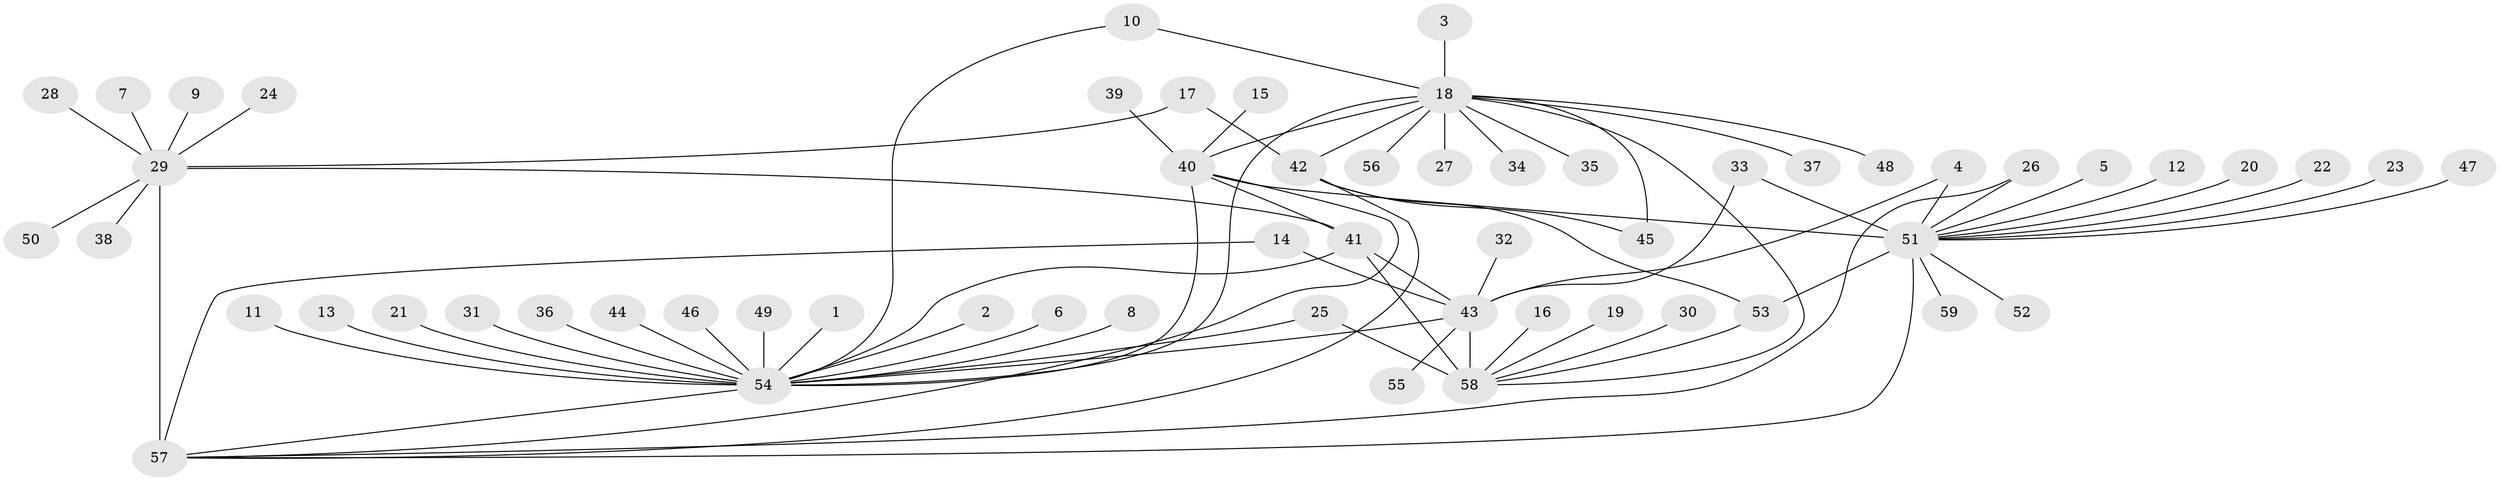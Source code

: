 // original degree distribution, {10: 0.0410958904109589, 14: 0.02054794520547945, 6: 0.0273972602739726, 9: 0.0410958904109589, 17: 0.00684931506849315, 13: 0.0136986301369863, 11: 0.0273972602739726, 8: 0.0273972602739726, 7: 0.0273972602739726, 12: 0.00684931506849315, 1: 0.6164383561643836, 2: 0.1095890410958904, 3: 0.02054794520547945, 4: 0.0136986301369863}
// Generated by graph-tools (version 1.1) at 2025/37/03/04/25 23:37:43]
// undirected, 59 vertices, 77 edges
graph export_dot {
  node [color=gray90,style=filled];
  1;
  2;
  3;
  4;
  5;
  6;
  7;
  8;
  9;
  10;
  11;
  12;
  13;
  14;
  15;
  16;
  17;
  18;
  19;
  20;
  21;
  22;
  23;
  24;
  25;
  26;
  27;
  28;
  29;
  30;
  31;
  32;
  33;
  34;
  35;
  36;
  37;
  38;
  39;
  40;
  41;
  42;
  43;
  44;
  45;
  46;
  47;
  48;
  49;
  50;
  51;
  52;
  53;
  54;
  55;
  56;
  57;
  58;
  59;
  1 -- 54 [weight=1.0];
  2 -- 54 [weight=1.0];
  3 -- 18 [weight=1.0];
  4 -- 43 [weight=1.0];
  4 -- 51 [weight=1.0];
  5 -- 51 [weight=1.0];
  6 -- 54 [weight=1.0];
  7 -- 29 [weight=1.0];
  8 -- 54 [weight=1.0];
  9 -- 29 [weight=1.0];
  10 -- 18 [weight=1.0];
  10 -- 54 [weight=1.0];
  11 -- 54 [weight=1.0];
  12 -- 51 [weight=1.0];
  13 -- 54 [weight=1.0];
  14 -- 43 [weight=1.0];
  14 -- 57 [weight=1.0];
  15 -- 40 [weight=1.0];
  16 -- 58 [weight=1.0];
  17 -- 29 [weight=1.0];
  17 -- 42 [weight=1.0];
  18 -- 27 [weight=1.0];
  18 -- 34 [weight=1.0];
  18 -- 35 [weight=1.0];
  18 -- 37 [weight=1.0];
  18 -- 40 [weight=2.0];
  18 -- 42 [weight=5.0];
  18 -- 45 [weight=5.0];
  18 -- 48 [weight=1.0];
  18 -- 54 [weight=1.0];
  18 -- 56 [weight=1.0];
  18 -- 58 [weight=1.0];
  19 -- 58 [weight=1.0];
  20 -- 51 [weight=1.0];
  21 -- 54 [weight=1.0];
  22 -- 51 [weight=1.0];
  23 -- 51 [weight=1.0];
  24 -- 29 [weight=1.0];
  25 -- 54 [weight=1.0];
  25 -- 58 [weight=1.0];
  26 -- 51 [weight=1.0];
  26 -- 57 [weight=1.0];
  28 -- 29 [weight=1.0];
  29 -- 38 [weight=1.0];
  29 -- 41 [weight=1.0];
  29 -- 50 [weight=1.0];
  29 -- 57 [weight=12.0];
  30 -- 58 [weight=1.0];
  31 -- 54 [weight=1.0];
  32 -- 43 [weight=1.0];
  33 -- 43 [weight=1.0];
  33 -- 51 [weight=1.0];
  36 -- 54 [weight=1.0];
  39 -- 40 [weight=1.0];
  40 -- 41 [weight=1.0];
  40 -- 51 [weight=10.0];
  40 -- 54 [weight=2.0];
  40 -- 57 [weight=1.0];
  41 -- 43 [weight=1.0];
  41 -- 54 [weight=1.0];
  41 -- 58 [weight=5.0];
  42 -- 45 [weight=1.0];
  42 -- 53 [weight=1.0];
  42 -- 57 [weight=1.0];
  43 -- 54 [weight=1.0];
  43 -- 55 [weight=1.0];
  43 -- 58 [weight=5.0];
  44 -- 54 [weight=1.0];
  46 -- 54 [weight=1.0];
  47 -- 51 [weight=1.0];
  49 -- 54 [weight=6.0];
  51 -- 52 [weight=1.0];
  51 -- 53 [weight=1.0];
  51 -- 57 [weight=1.0];
  51 -- 59 [weight=1.0];
  53 -- 58 [weight=1.0];
  54 -- 57 [weight=1.0];
}
